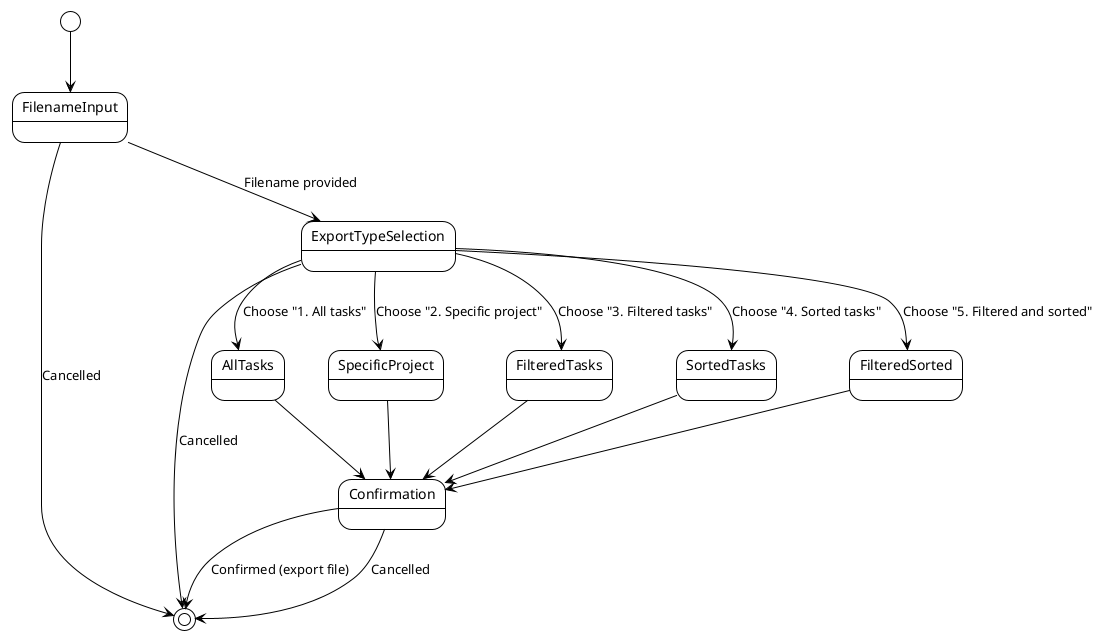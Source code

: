 @startuml Export Command State Diagram
!theme plain

[*] --> FilenameInput
FilenameInput --> [*] : Cancelled
FilenameInput --> ExportTypeSelection : Filename provided

ExportTypeSelection --> [*] : Cancelled
ExportTypeSelection --> AllTasks : Choose "1. All tasks"
ExportTypeSelection --> SpecificProject : Choose "2. Specific project"
ExportTypeSelection --> FilteredTasks : Choose "3. Filtered tasks"
ExportTypeSelection --> SortedTasks : Choose "4. Sorted tasks"
ExportTypeSelection --> FilteredSorted : Choose "5. Filtered and sorted"

AllTasks --> Confirmation
SpecificProject --> Confirmation
FilteredTasks --> Confirmation
SortedTasks --> Confirmation
FilteredSorted --> Confirmation

Confirmation --> [*] : Confirmed (export file)
Confirmation --> [*] : Cancelled
@enduml